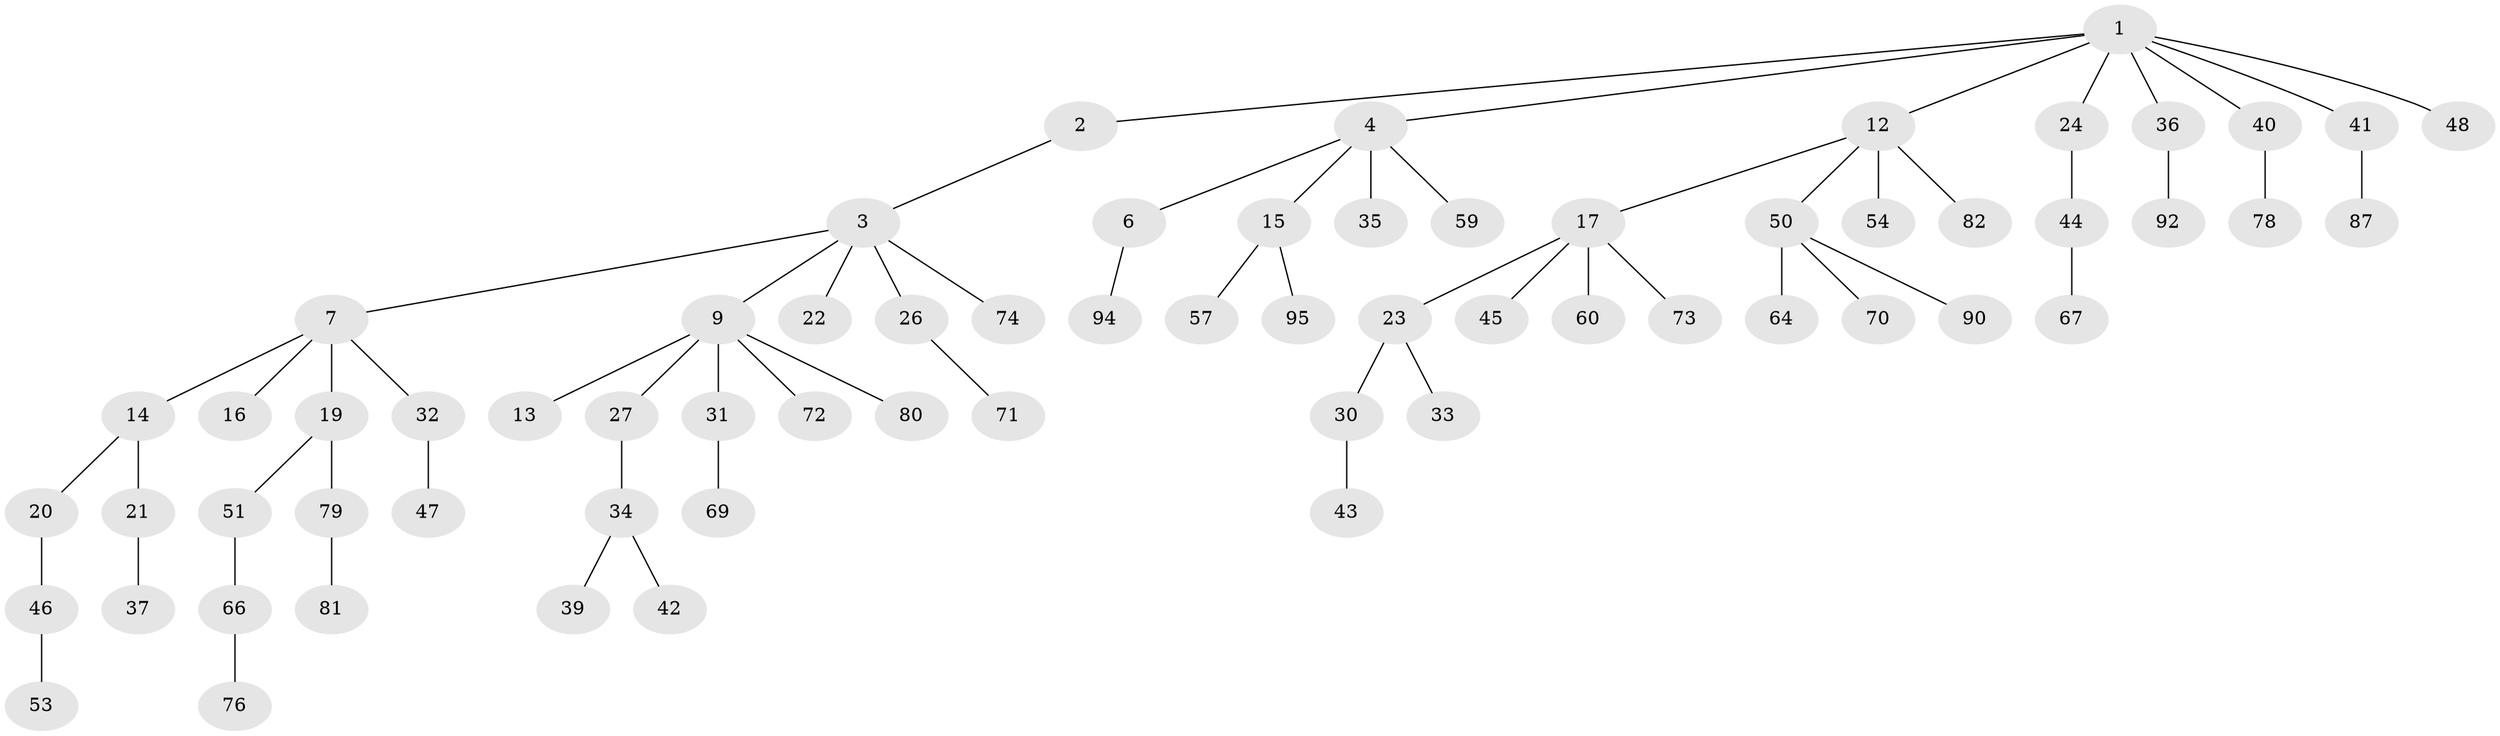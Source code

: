 // Generated by graph-tools (version 1.1) at 2025/52/02/27/25 19:52:12]
// undirected, 66 vertices, 65 edges
graph export_dot {
graph [start="1"]
  node [color=gray90,style=filled];
  1 [super="+29"];
  2 [super="+5"];
  3 [super="+8"];
  4 [super="+11"];
  6;
  7 [super="+25"];
  9 [super="+10"];
  12 [super="+52"];
  13 [super="+68"];
  14 [super="+63"];
  15 [super="+18"];
  16;
  17 [super="+28"];
  19 [super="+75"];
  20 [super="+84"];
  21;
  22 [super="+97"];
  23;
  24 [super="+49"];
  26;
  27 [super="+85"];
  30;
  31;
  32 [super="+56"];
  33 [super="+65"];
  34 [super="+83"];
  35 [super="+38"];
  36;
  37;
  39;
  40 [super="+96"];
  41 [super="+89"];
  42;
  43 [super="+55"];
  44 [super="+58"];
  45;
  46 [super="+91"];
  47;
  48 [super="+93"];
  50 [super="+62"];
  51;
  53;
  54;
  57;
  59;
  60 [super="+61"];
  64;
  66;
  67;
  69;
  70;
  71 [super="+86"];
  72;
  73;
  74;
  76 [super="+77"];
  78 [super="+88"];
  79;
  80;
  81;
  82;
  87;
  90;
  92;
  94;
  95;
  1 -- 2;
  1 -- 4;
  1 -- 12;
  1 -- 24;
  1 -- 36;
  1 -- 41;
  1 -- 40;
  1 -- 48;
  2 -- 3;
  3 -- 7;
  3 -- 9;
  3 -- 22;
  3 -- 26;
  3 -- 74;
  4 -- 6;
  4 -- 15;
  4 -- 35;
  4 -- 59;
  6 -- 94;
  7 -- 14;
  7 -- 16;
  7 -- 19;
  7 -- 32;
  9 -- 27;
  9 -- 72;
  9 -- 80;
  9 -- 13;
  9 -- 31;
  12 -- 17;
  12 -- 50;
  12 -- 54;
  12 -- 82;
  14 -- 20;
  14 -- 21;
  15 -- 57;
  15 -- 95;
  17 -- 23;
  17 -- 73;
  17 -- 60;
  17 -- 45;
  19 -- 51;
  19 -- 79;
  20 -- 46;
  21 -- 37;
  23 -- 30;
  23 -- 33;
  24 -- 44;
  26 -- 71;
  27 -- 34;
  30 -- 43;
  31 -- 69;
  32 -- 47;
  34 -- 39;
  34 -- 42;
  36 -- 92;
  40 -- 78;
  41 -- 87;
  44 -- 67;
  46 -- 53;
  50 -- 64;
  50 -- 70;
  50 -- 90;
  51 -- 66;
  66 -- 76;
  79 -- 81;
}

